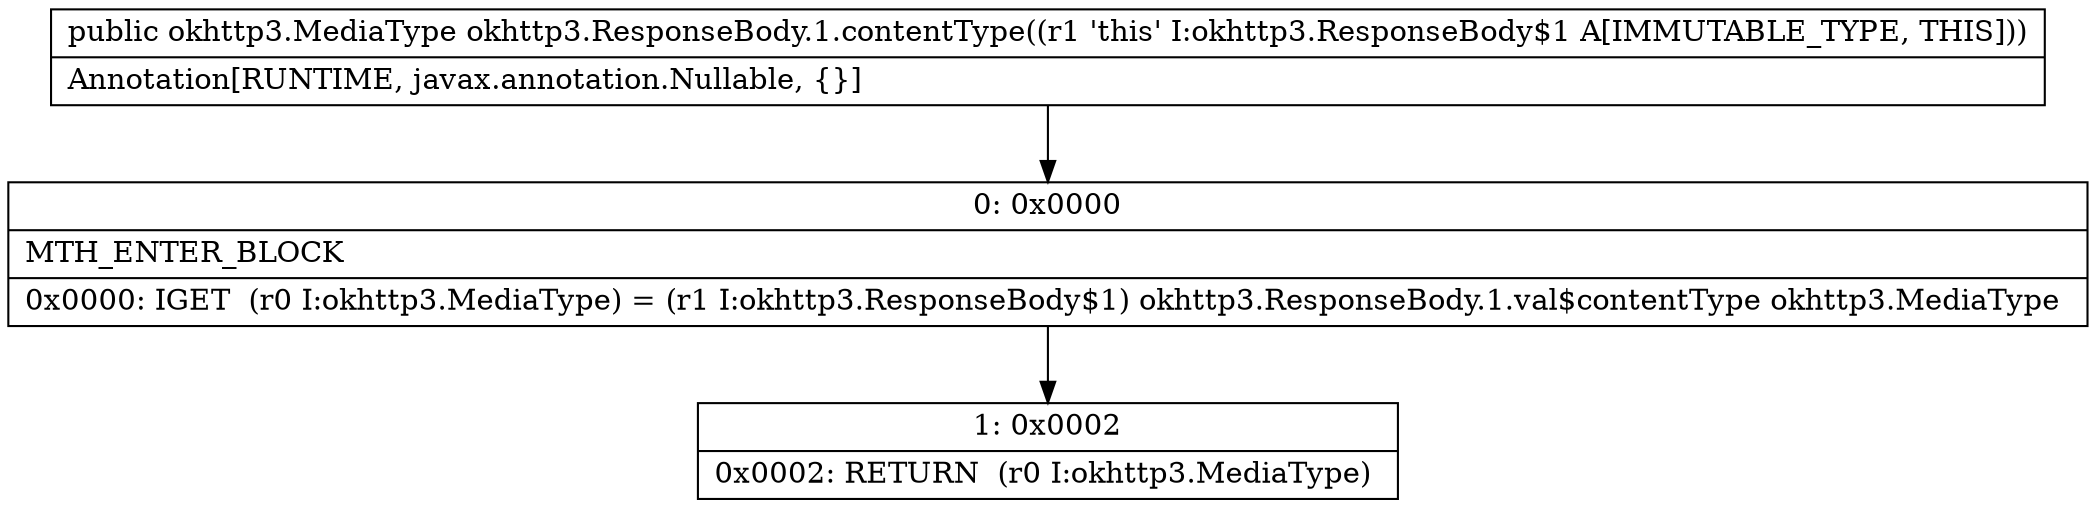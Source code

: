 digraph "CFG forokhttp3.ResponseBody.1.contentType()Lokhttp3\/MediaType;" {
Node_0 [shape=record,label="{0\:\ 0x0000|MTH_ENTER_BLOCK\l|0x0000: IGET  (r0 I:okhttp3.MediaType) = (r1 I:okhttp3.ResponseBody$1) okhttp3.ResponseBody.1.val$contentType okhttp3.MediaType \l}"];
Node_1 [shape=record,label="{1\:\ 0x0002|0x0002: RETURN  (r0 I:okhttp3.MediaType) \l}"];
MethodNode[shape=record,label="{public okhttp3.MediaType okhttp3.ResponseBody.1.contentType((r1 'this' I:okhttp3.ResponseBody$1 A[IMMUTABLE_TYPE, THIS]))  | Annotation[RUNTIME, javax.annotation.Nullable, \{\}]\l}"];
MethodNode -> Node_0;
Node_0 -> Node_1;
}

